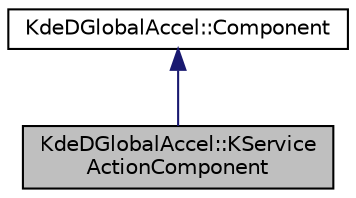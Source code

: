 digraph "KdeDGlobalAccel::KServiceActionComponent"
{
  edge [fontname="Helvetica",fontsize="10",labelfontname="Helvetica",labelfontsize="10"];
  node [fontname="Helvetica",fontsize="10",shape=record];
  Node0 [label="KdeDGlobalAccel::KService\lActionComponent",height=0.2,width=0.4,color="black", fillcolor="grey75", style="filled", fontcolor="black"];
  Node1 -> Node0 [dir="back",color="midnightblue",fontsize="10",style="solid",fontname="Helvetica"];
  Node1 [label="KdeDGlobalAccel::Component",height=0.2,width=0.4,color="black", fillcolor="white", style="filled",URL="$classKdeDGlobalAccel_1_1Component.html"];
}
